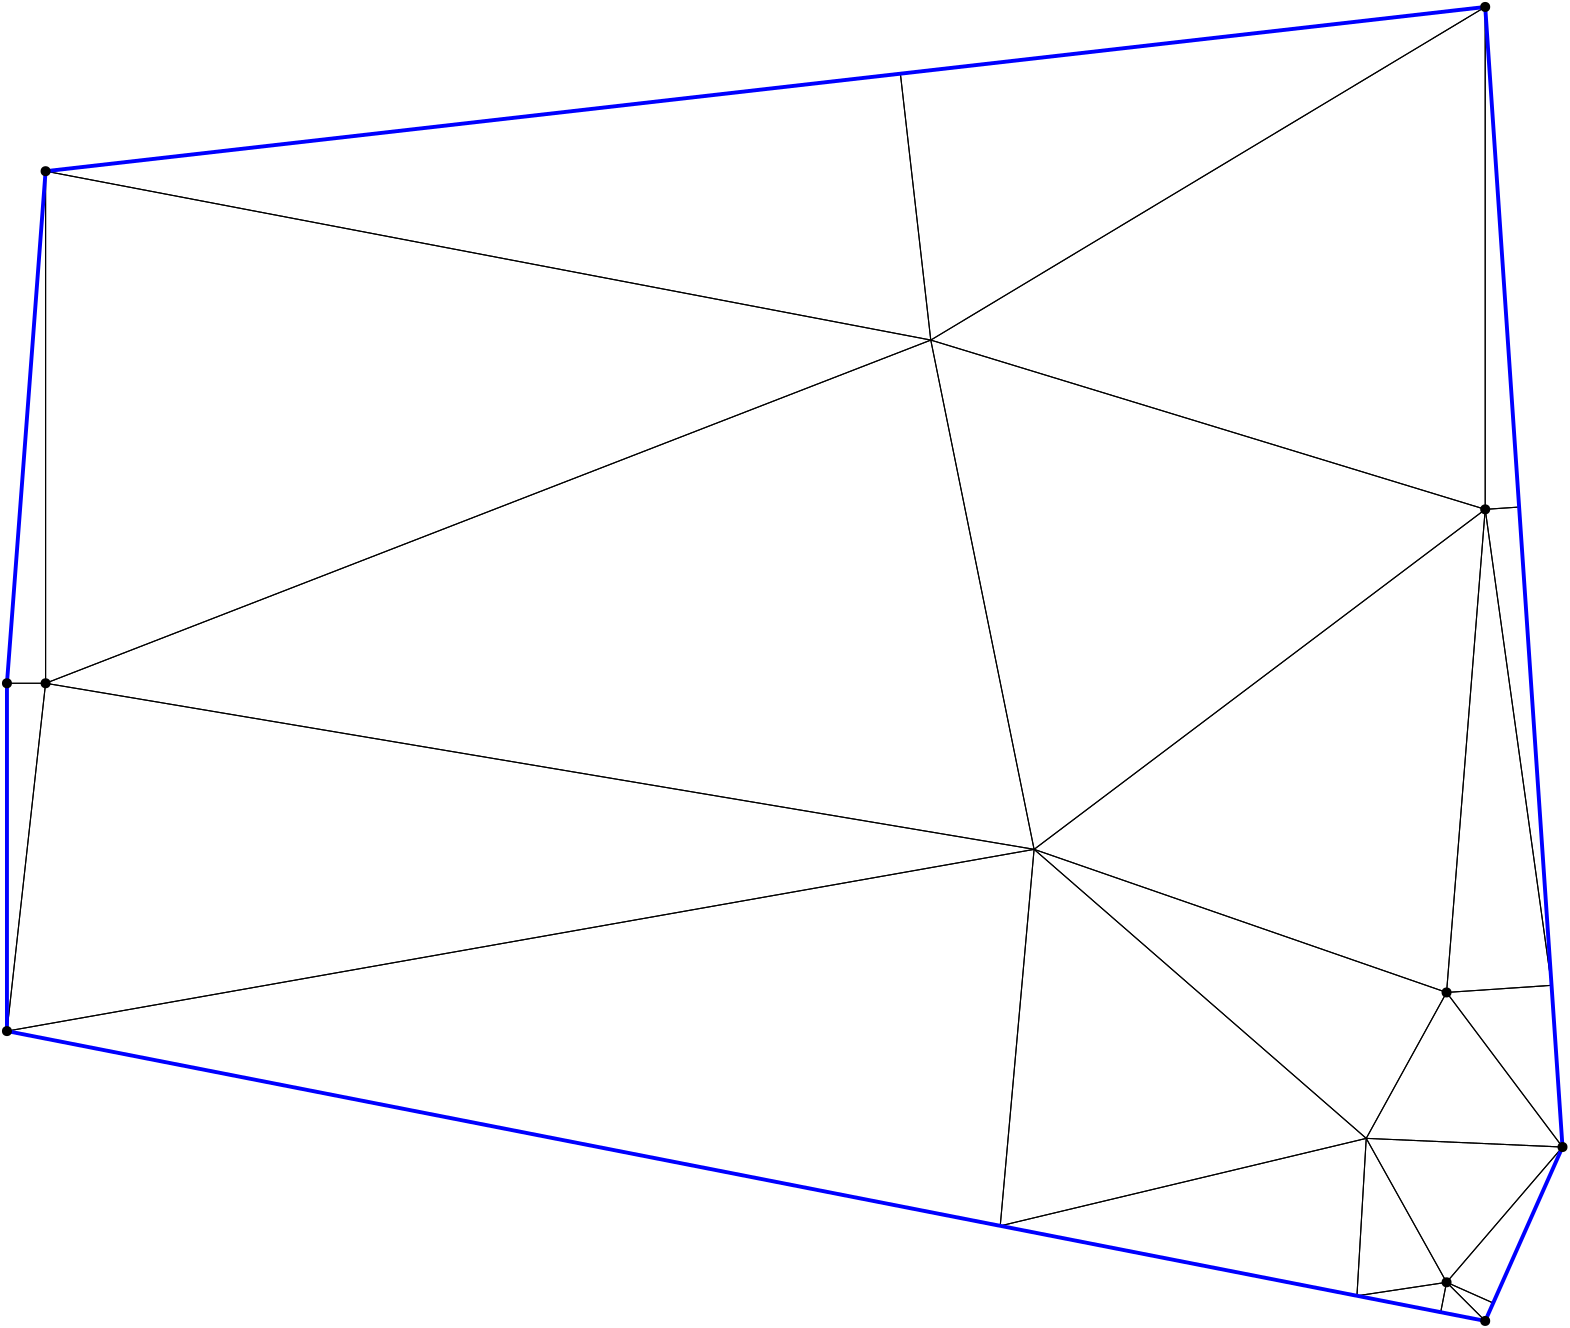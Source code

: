 <?xml version="1.0"?>
<!DOCTYPE ipe SYSTEM "ipe.dtd">
<ipe version="70218" creator="Ipe 7.2.24">
<info created="D:20221020151441" modified="D:20221020151441"/>
<ipestyle name="basic">
<symbol name="mark/disk(sx)" transformations="translations">
<path fill="sym-stroke">
0.6 0 0 0.6 0 0 e
</path>
</symbol>
<anglesize name="22.5 deg" value="22.5"/>
<anglesize name="30 deg" value="30"/>
<anglesize name="45 deg" value="45"/>
<anglesize name="60 deg" value="60"/>
<anglesize name="90 deg" value="90"/>
<arrowsize name="large" value="10"/>
<arrowsize name="small" value="5"/>
<arrowsize name="tiny" value="3"/>
<color name="blue" value="0 0 1"/>
<color name="gray" value="0.745"/>
<color name="green" value="0 1 0"/>
<color name="red" value="1 0 0"/>
<color name="pink" value="1 0.753 0.796"/>
<pen name="heavier" value="0.8"/>
<pen name="fat" value="1.4"/>
<pen name="ultrafat" value="2"/>
<gridsize name="16 pts (~6 mm)" value="16"/>
<gridsize name="32 pts (~12 mm)" value="32"/>
<gridsize name="4 pts" value="4"/>
<gridsize name="8 pts (~3 mm)" value="8"/>
<opacity name="10%" value="0.1"/>
<opacity name="25%" value="0.25"/>
<opacity name="50%" value="0.5"/>
<opacity name="75%" value="0.75"/>
<symbolsize name="large" value="5"/>
<symbolsize name="small" value="2"/>
<symbolsize name="tiny" value="1.1"/>
<textsize name="huge" value="\huge"/>
<textsize name="large" value="\large"/>
<textsize name="small" value="\small"/>
<textsize name="tiny" value="	iny"/>
<tiling name="falling" angle="-60" step="4" width="1"/>
<tiling name="rising" angle="30" step="4" width="1"/>
</ipestyle>
<page>
<layer name="hull"/>
<layer name="constraints"/>
<layer name="triangulation"/>
<layer name="obtuse"/>
<layer name="blub"/>
<layer name="problems"/>
<view layers="hull constraints triangulation obtuse blub" active="triangulation"/>
<path layer="triangulation" stroke="black">
16 376.348 m 
373.584 306.233 l 
</path>
<path layer="triangulation" stroke="black">
373.584 306.233 m 
385.773 441.78 l 
</path>
<path layer="triangulation" stroke="black">
385.773 441.78 m 
16 376.348 l 
</path>
<path layer="triangulation" stroke="black">
16 376.348 m 
29.913 501.565 l 
</path>
<path layer="triangulation" stroke="black">
29.913 501.565 m 
16 501.565 l 
</path>
<path layer="triangulation" stroke="black">
16 501.565 m 
16 376.348 l 
</path>
<path layer="triangulation" stroke="black">
29.913 501.565 m 
29.913 685.913 l 
</path>
<path layer="triangulation" stroke="black">
29.913 685.913 m 
16 501.565 l 
</path>
<path layer="triangulation" stroke="black">
16 501.565 m 
29.913 501.565 l 
</path>
<path layer="triangulation" stroke="black">
385.773 441.78 m 
373.584 306.233 l 
</path>
<path layer="triangulation" stroke="black">
373.584 306.233 m 
505.345 337.729 l 
</path>
<path layer="triangulation" stroke="black">
505.345 337.729 m 
385.773 441.78 l 
</path>
<path layer="triangulation" stroke="black">
29.913 501.565 m 
385.773 441.78 l 
</path>
<path layer="triangulation" stroke="black">
385.773 441.78 m 
348.579 625.115 l 
</path>
<path layer="triangulation" stroke="black">
348.579 625.115 m 
29.913 501.565 l 
</path>
<path layer="triangulation" stroke="black">
572.053 392.823 m 
534.261 390.261 l 
</path>
<path layer="triangulation" stroke="black">
534.261 390.261 m 
576 334.609 l 
</path>
<path layer="triangulation" stroke="black">
576 334.609 m 
572.053 392.823 l 
</path>
<path layer="triangulation" stroke="black">
551.043 278.455 m 
534.261 285.913 l 
</path>
<path layer="triangulation" stroke="black">
534.261 285.913 m 
548.174 272 l 
</path>
<path layer="triangulation" stroke="black">
548.174 272 m 
551.043 278.455 l 
</path>
<path layer="triangulation" stroke="black">
576 334.609 m 
534.261 390.261 l 
</path>
<path layer="triangulation" stroke="black">
534.261 390.261 m 
505.345 337.729 l 
</path>
<path layer="triangulation" stroke="black">
505.345 337.729 m 
576 334.609 l 
</path>
<path layer="triangulation" stroke="black">
534.261 285.913 m 
576 334.609 l 
</path>
<path layer="triangulation" stroke="black">
576 334.609 m 
505.345 337.729 l 
</path>
<path layer="triangulation" stroke="black">
505.345 337.729 m 
534.261 285.913 l 
</path>
<path layer="triangulation" stroke="black">
505.345 337.729 m 
373.584 306.233 l 
</path>
<path layer="triangulation" stroke="black">
373.584 306.233 m 
502.001 281.054 l 
</path>
<path layer="triangulation" stroke="black">
502.001 281.054 m 
505.345 337.729 l 
</path>
<path layer="triangulation" stroke="black">
534.261 390.261 m 
548.174 564.174 l 
</path>
<path layer="triangulation" stroke="black">
548.174 564.174 m 
385.773 441.78 l 
</path>
<path layer="triangulation" stroke="black">
385.773 441.78 m 
534.261 390.261 l 
</path>
<path layer="triangulation" stroke="black">
548.174 745.043 m 
348.579 625.115 l 
</path>
<path layer="triangulation" stroke="black">
348.579 625.115 m 
548.174 564.174 l 
</path>
<path layer="triangulation" stroke="black">
548.174 564.174 m 
548.174 745.043 l 
</path>
<path layer="triangulation" stroke="black">
29.913 501.565 m 
16 376.348 l 
</path>
<path layer="triangulation" stroke="black">
16 376.348 m 
385.773 441.78 l 
</path>
<path layer="triangulation" stroke="black">
385.773 441.78 m 
29.913 501.565 l 
</path>
<path layer="triangulation" stroke="black">
29.913 501.565 m 
348.579 625.115 l 
</path>
<path layer="triangulation" stroke="black">
348.579 625.115 m 
29.913 685.913 l 
</path>
<path layer="triangulation" stroke="black">
29.913 685.913 m 
29.913 501.565 l 
</path>
<path layer="triangulation" stroke="black">
385.773 441.78 m 
548.174 564.174 l 
</path>
<path layer="triangulation" stroke="black">
548.174 564.174 m 
348.579 625.115 l 
</path>
<path layer="triangulation" stroke="black">
348.579 625.115 m 
385.773 441.78 l 
</path>
<path layer="triangulation" stroke="black">
348.579 625.115 m 
337.636 721.022 l 
</path>
<path layer="triangulation" stroke="black">
337.636 721.022 m 
29.913 685.913 l 
</path>
<path layer="triangulation" stroke="black">
29.913 685.913 m 
348.579 625.115 l 
</path>
<path layer="triangulation" stroke="black">
348.579 625.115 m 
548.174 745.043 l 
</path>
<path layer="triangulation" stroke="black">
548.174 745.043 m 
337.636 721.022 l 
</path>
<path layer="triangulation" stroke="black">
337.636 721.022 m 
348.579 625.115 l 
</path>
<path layer="triangulation" stroke="black">
548.174 564.174 m 
534.261 390.261 l 
</path>
<path layer="triangulation" stroke="black">
534.261 390.261 m 
572.053 392.823 l 
</path>
<path layer="triangulation" stroke="black">
572.053 392.823 m 
548.174 564.174 l 
</path>
<path layer="triangulation" stroke="black">
548.174 564.174 m 
560.38 565.001 l 
</path>
<path layer="triangulation" stroke="black">
560.38 565.001 m 
548.174 745.043 l 
</path>
<path layer="triangulation" stroke="black">
548.174 745.043 m 
548.174 564.174 l 
</path>
<path layer="triangulation" stroke="black">
548.174 564.174 m 
572.053 392.823 l 
</path>
<path layer="triangulation" stroke="black">
572.053 392.823 m 
560.38 565.001 l 
</path>
<path layer="triangulation" stroke="black">
560.38 565.001 m 
548.174 564.174 l 
</path>
<path layer="triangulation" stroke="black">
534.261 285.913 m 
505.345 337.729 l 
</path>
<path layer="triangulation" stroke="black">
505.345 337.729 m 
502.001 281.054 l 
</path>
<path layer="triangulation" stroke="black">
502.001 281.054 m 
534.261 285.913 l 
</path>
<path layer="triangulation" stroke="black">
534.261 390.261 m 
385.773 441.78 l 
</path>
<path layer="triangulation" stroke="black">
385.773 441.78 m 
505.345 337.729 l 
</path>
<path layer="triangulation" stroke="black">
505.345 337.729 m 
534.261 390.261 l 
</path>
<path layer="triangulation" stroke="black">
576 334.609 m 
534.261 285.913 l 
</path>
<path layer="triangulation" stroke="black">
534.261 285.913 m 
551.043 278.455 l 
</path>
<path layer="triangulation" stroke="black">
551.043 278.455 m 
576 334.609 l 
</path>
<path layer="triangulation" stroke="black">
534.261 285.913 m 
532.149 275.142 l 
</path>
<path layer="triangulation" stroke="black">
532.149 275.142 m 
548.174 272 l 
</path>
<path layer="triangulation" stroke="black">
548.174 272 m 
534.261 285.913 l 
</path>
<path layer="triangulation" stroke="black">
534.261 285.913 m 
502.001 281.054 l 
</path>
<path layer="triangulation" stroke="black">
502.001 281.054 m 
532.149 275.142 l 
</path>
<path layer="triangulation" stroke="black">
532.149 275.142 m 
534.261 285.913 l 
</path>
<path layer="hull" stroke="blue" pen="fat">
16 376.348 m 
548.174 272 l 
</path>
<path layer="hull" stroke="blue" pen="fat">
548.174 272 m 
576 334.609 l 
</path>
<path layer="hull" stroke="blue" pen="fat">
576 334.609 m 
548.174 745.043 l 
</path>
<path layer="hull" stroke="blue" pen="fat">
548.174 745.043 m 
29.913 685.913 l 
</path>
<path layer="hull" stroke="blue" pen="fat">
29.913 685.913 m 
16 501.565 l 
</path>
<path layer="hull" stroke="blue" pen="fat">
16 501.565 m 
16 376.348 l 
</path>
<use layer="points" name="mark/disk(sx)" pos="548.174 564.174" size="normal" stroke="black"/>
<use layer="points" name="mark/disk(sx)" pos="576 334.609" size="normal" stroke="black"/>
<use layer="points" name="mark/disk(sx)" pos="29.913 501.565" size="normal" stroke="black"/>
<use layer="points" name="mark/disk(sx)" pos="16 501.565" size="normal" stroke="black"/>
<use layer="points" name="mark/disk(sx)" pos="29.913 685.913" size="normal" stroke="black"/>
<use layer="points" name="mark/disk(sx)" pos="548.174 272" size="normal" stroke="black"/>
<use layer="points" name="mark/disk(sx)" pos="534.261 390.261" size="normal" stroke="black"/>
<use layer="points" name="mark/disk(sx)" pos="548.174 745.043" size="normal" stroke="black"/>
<use layer="points" name="mark/disk(sx)" pos="534.261 285.913" size="normal" stroke="black"/>
<use layer="points" name="mark/disk(sx)" pos="16 376.348" size="normal" stroke="black"/>
</page>
</ipe>
